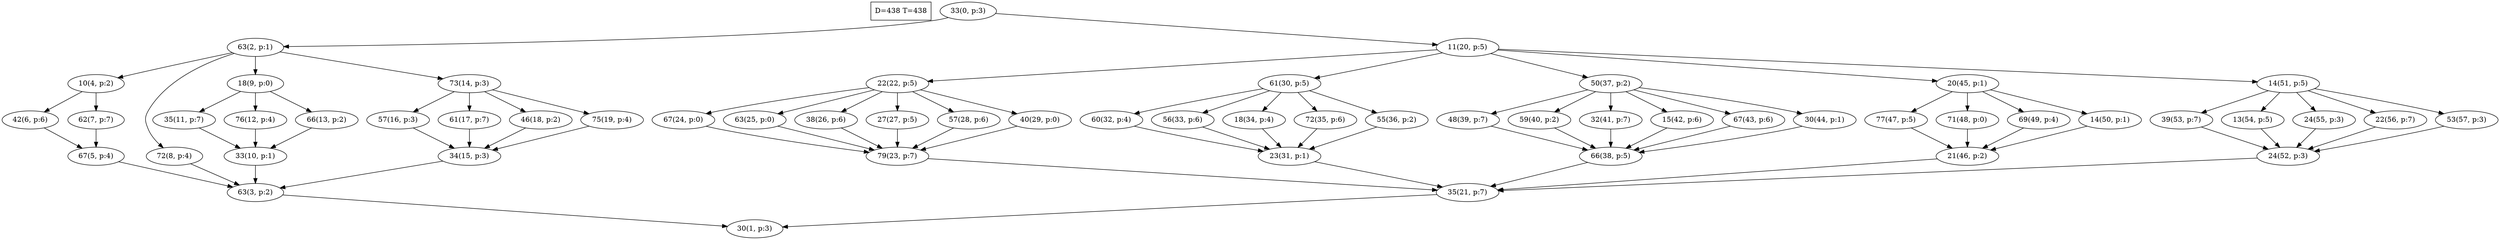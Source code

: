 digraph Task {
i [shape=box, label="D=438 T=438"]; 
0 [label="33(0, p:3)"];
1 [label="30(1, p:3)"];
2 [label="63(2, p:1)"];
3 [label="63(3, p:2)"];
4 [label="10(4, p:2)"];
5 [label="67(5, p:4)"];
6 [label="42(6, p:6)"];
7 [label="62(7, p:7)"];
8 [label="72(8, p:4)"];
9 [label="18(9, p:0)"];
10 [label="33(10, p:1)"];
11 [label="35(11, p:7)"];
12 [label="76(12, p:4)"];
13 [label="66(13, p:2)"];
14 [label="73(14, p:3)"];
15 [label="34(15, p:3)"];
16 [label="57(16, p:3)"];
17 [label="61(17, p:7)"];
18 [label="46(18, p:2)"];
19 [label="75(19, p:4)"];
20 [label="11(20, p:5)"];
21 [label="35(21, p:7)"];
22 [label="22(22, p:5)"];
23 [label="79(23, p:7)"];
24 [label="67(24, p:0)"];
25 [label="63(25, p:0)"];
26 [label="38(26, p:6)"];
27 [label="27(27, p:5)"];
28 [label="57(28, p:6)"];
29 [label="40(29, p:0)"];
30 [label="61(30, p:5)"];
31 [label="23(31, p:1)"];
32 [label="60(32, p:4)"];
33 [label="56(33, p:6)"];
34 [label="18(34, p:4)"];
35 [label="72(35, p:6)"];
36 [label="55(36, p:2)"];
37 [label="50(37, p:2)"];
38 [label="66(38, p:5)"];
39 [label="48(39, p:7)"];
40 [label="59(40, p:2)"];
41 [label="32(41, p:7)"];
42 [label="15(42, p:6)"];
43 [label="67(43, p:6)"];
44 [label="30(44, p:1)"];
45 [label="20(45, p:1)"];
46 [label="21(46, p:2)"];
47 [label="77(47, p:5)"];
48 [label="71(48, p:0)"];
49 [label="69(49, p:4)"];
50 [label="14(50, p:1)"];
51 [label="14(51, p:5)"];
52 [label="24(52, p:3)"];
53 [label="39(53, p:7)"];
54 [label="13(54, p:5)"];
55 [label="24(55, p:3)"];
56 [label="22(56, p:7)"];
57 [label="53(57, p:3)"];
0 -> 2;
0 -> 20;
2 -> 4;
2 -> 8;
2 -> 9;
2 -> 14;
3 -> 1;
4 -> 6;
4 -> 7;
5 -> 3;
6 -> 5;
7 -> 5;
8 -> 3;
9 -> 11;
9 -> 12;
9 -> 13;
10 -> 3;
11 -> 10;
12 -> 10;
13 -> 10;
14 -> 16;
14 -> 17;
14 -> 18;
14 -> 19;
15 -> 3;
16 -> 15;
17 -> 15;
18 -> 15;
19 -> 15;
20 -> 22;
20 -> 30;
20 -> 37;
20 -> 45;
20 -> 51;
21 -> 1;
22 -> 24;
22 -> 25;
22 -> 26;
22 -> 27;
22 -> 28;
22 -> 29;
23 -> 21;
24 -> 23;
25 -> 23;
26 -> 23;
27 -> 23;
28 -> 23;
29 -> 23;
30 -> 32;
30 -> 33;
30 -> 34;
30 -> 35;
30 -> 36;
31 -> 21;
32 -> 31;
33 -> 31;
34 -> 31;
35 -> 31;
36 -> 31;
37 -> 39;
37 -> 40;
37 -> 41;
37 -> 42;
37 -> 43;
37 -> 44;
38 -> 21;
39 -> 38;
40 -> 38;
41 -> 38;
42 -> 38;
43 -> 38;
44 -> 38;
45 -> 47;
45 -> 48;
45 -> 49;
45 -> 50;
46 -> 21;
47 -> 46;
48 -> 46;
49 -> 46;
50 -> 46;
51 -> 53;
51 -> 54;
51 -> 55;
51 -> 56;
51 -> 57;
52 -> 21;
53 -> 52;
54 -> 52;
55 -> 52;
56 -> 52;
57 -> 52;
}